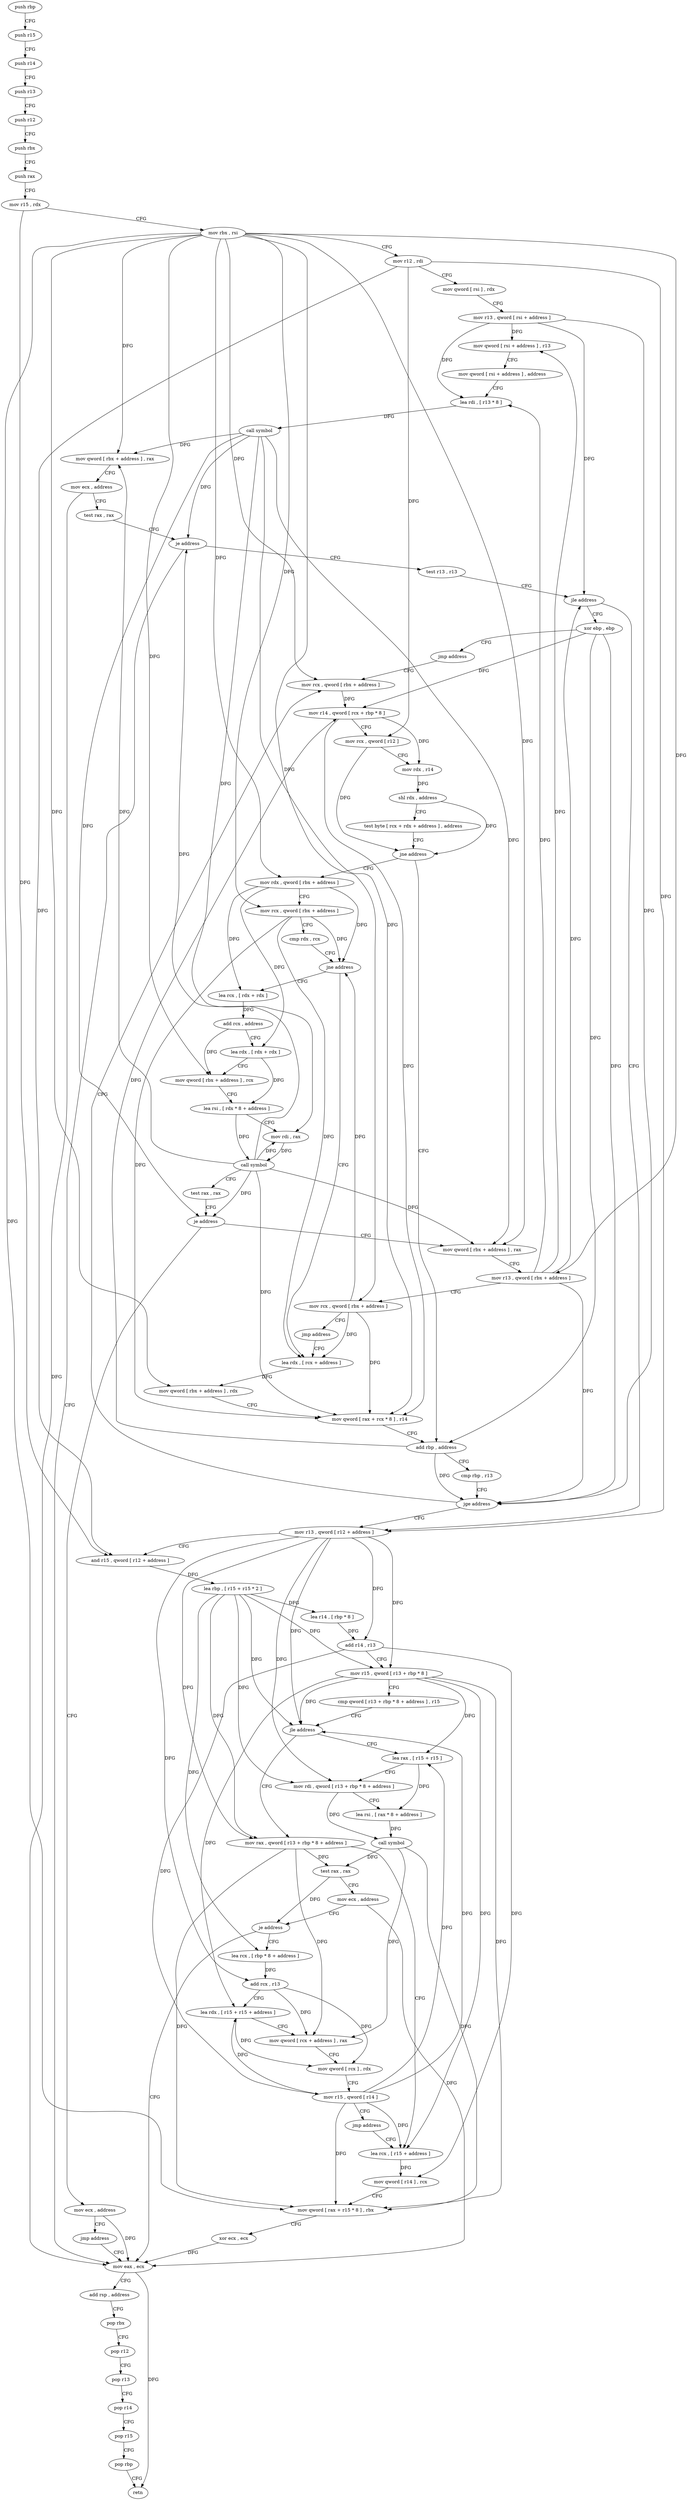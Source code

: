 digraph "func" {
"4359920" [label = "push rbp" ]
"4359921" [label = "push r15" ]
"4359923" [label = "push r14" ]
"4359925" [label = "push r13" ]
"4359927" [label = "push r12" ]
"4359929" [label = "push rbx" ]
"4359930" [label = "push rax" ]
"4359931" [label = "mov r15 , rdx" ]
"4359934" [label = "mov rbx , rsi" ]
"4359937" [label = "mov r12 , rdi" ]
"4359940" [label = "mov qword [ rsi ] , rdx" ]
"4359943" [label = "mov r13 , qword [ rsi + address ]" ]
"4359947" [label = "mov qword [ rsi + address ] , r13" ]
"4359951" [label = "mov qword [ rsi + address ] , address" ]
"4359959" [label = "lea rdi , [ r13 * 8 ]" ]
"4359967" [label = "call symbol" ]
"4359972" [label = "mov qword [ rbx + address ] , rax" ]
"4359976" [label = "mov ecx , address" ]
"4359981" [label = "test rax , rax" ]
"4359984" [label = "je address" ]
"4360169" [label = "mov eax , ecx" ]
"4359990" [label = "test r13 , r13" ]
"4360171" [label = "add rsp , address" ]
"4360175" [label = "pop rbx" ]
"4360176" [label = "pop r12" ]
"4360178" [label = "pop r13" ]
"4360180" [label = "pop r14" ]
"4360182" [label = "pop r15" ]
"4360184" [label = "pop rbp" ]
"4360185" [label = "retn" ]
"4359993" [label = "jle address" ]
"4360111" [label = "mov r13 , qword [ r12 + address ]" ]
"4359995" [label = "xor ebp , ebp" ]
"4360116" [label = "and r15 , qword [ r12 + address ]" ]
"4360124" [label = "lea rbp , [ r15 + r15 * 2 ]" ]
"4360128" [label = "lea r14 , [ rbp * 8 ]" ]
"4360136" [label = "add r14 , r13" ]
"4360139" [label = "mov r15 , qword [ r13 + rbp * 8 ]" ]
"4360144" [label = "cmp qword [ r13 + rbp * 8 + address ] , r15" ]
"4360149" [label = "jle address" ]
"4360193" [label = "lea rax , [ r15 + r15 ]" ]
"4360151" [label = "mov rax , qword [ r13 + rbp * 8 + address ]" ]
"4359997" [label = "jmp address" ]
"4360021" [label = "mov rcx , qword [ rbx + address ]" ]
"4360197" [label = "mov rdi , qword [ r13 + rbp * 8 + address ]" ]
"4360202" [label = "lea rsi , [ rax * 8 + address ]" ]
"4360210" [label = "call symbol" ]
"4360215" [label = "test rax , rax" ]
"4360218" [label = "mov ecx , address" ]
"4360223" [label = "je address" ]
"4360225" [label = "lea rcx , [ rbp * 8 + address ]" ]
"4360156" [label = "lea rcx , [ r15 + address ]" ]
"4360025" [label = "mov r14 , qword [ rcx + rbp * 8 ]" ]
"4360029" [label = "mov rcx , qword [ r12 ]" ]
"4360033" [label = "mov rdx , r14" ]
"4360036" [label = "shl rdx , address" ]
"4360040" [label = "test byte [ rcx + rdx + address ] , address" ]
"4360045" [label = "jne address" ]
"4360012" [label = "add rbp , address" ]
"4360047" [label = "mov rdx , qword [ rbx + address ]" ]
"4360233" [label = "add rcx , r13" ]
"4360236" [label = "lea rdx , [ r15 + r15 + address ]" ]
"4360241" [label = "mov qword [ rcx + address ] , rax" ]
"4360245" [label = "mov qword [ rcx ] , rdx" ]
"4360248" [label = "mov r15 , qword [ r14 ]" ]
"4360251" [label = "jmp address" ]
"4360016" [label = "cmp rbp , r13" ]
"4360019" [label = "jge address" ]
"4360051" [label = "mov rcx , qword [ rbx + address ]" ]
"4360055" [label = "cmp rdx , rcx" ]
"4360058" [label = "jne address" ]
"4360000" [label = "lea rdx , [ rcx + address ]" ]
"4360060" [label = "lea rcx , [ rdx + rdx ]" ]
"4360160" [label = "mov qword [ r14 ] , rcx" ]
"4360163" [label = "mov qword [ rax + r15 * 8 ] , rbx" ]
"4360167" [label = "xor ecx , ecx" ]
"4360004" [label = "mov qword [ rbx + address ] , rdx" ]
"4360008" [label = "mov qword [ rax + rcx * 8 ] , r14" ]
"4360064" [label = "add rcx , address" ]
"4360068" [label = "lea rdx , [ rdx + rdx ]" ]
"4360072" [label = "mov qword [ rbx + address ] , rcx" ]
"4360076" [label = "lea rsi , [ rdx * 8 + address ]" ]
"4360084" [label = "mov rdi , rax" ]
"4360087" [label = "call symbol" ]
"4360092" [label = "test rax , rax" ]
"4360095" [label = "je address" ]
"4360186" [label = "mov ecx , address" ]
"4360097" [label = "mov qword [ rbx + address ] , rax" ]
"4360191" [label = "jmp address" ]
"4360101" [label = "mov r13 , qword [ rbx + address ]" ]
"4360105" [label = "mov rcx , qword [ rbx + address ]" ]
"4360109" [label = "jmp address" ]
"4359920" -> "4359921" [ label = "CFG" ]
"4359921" -> "4359923" [ label = "CFG" ]
"4359923" -> "4359925" [ label = "CFG" ]
"4359925" -> "4359927" [ label = "CFG" ]
"4359927" -> "4359929" [ label = "CFG" ]
"4359929" -> "4359930" [ label = "CFG" ]
"4359930" -> "4359931" [ label = "CFG" ]
"4359931" -> "4359934" [ label = "CFG" ]
"4359931" -> "4360116" [ label = "DFG" ]
"4359934" -> "4359937" [ label = "CFG" ]
"4359934" -> "4359972" [ label = "DFG" ]
"4359934" -> "4360021" [ label = "DFG" ]
"4359934" -> "4360163" [ label = "DFG" ]
"4359934" -> "4360047" [ label = "DFG" ]
"4359934" -> "4360051" [ label = "DFG" ]
"4359934" -> "4360004" [ label = "DFG" ]
"4359934" -> "4360072" [ label = "DFG" ]
"4359934" -> "4360097" [ label = "DFG" ]
"4359934" -> "4360101" [ label = "DFG" ]
"4359934" -> "4360105" [ label = "DFG" ]
"4359937" -> "4359940" [ label = "CFG" ]
"4359937" -> "4360111" [ label = "DFG" ]
"4359937" -> "4360116" [ label = "DFG" ]
"4359937" -> "4360029" [ label = "DFG" ]
"4359940" -> "4359943" [ label = "CFG" ]
"4359943" -> "4359947" [ label = "DFG" ]
"4359943" -> "4359959" [ label = "DFG" ]
"4359943" -> "4359993" [ label = "DFG" ]
"4359943" -> "4360019" [ label = "DFG" ]
"4359947" -> "4359951" [ label = "CFG" ]
"4359951" -> "4359959" [ label = "CFG" ]
"4359959" -> "4359967" [ label = "DFG" ]
"4359967" -> "4359972" [ label = "DFG" ]
"4359967" -> "4359984" [ label = "DFG" ]
"4359967" -> "4360008" [ label = "DFG" ]
"4359967" -> "4360084" [ label = "DFG" ]
"4359967" -> "4360095" [ label = "DFG" ]
"4359967" -> "4360097" [ label = "DFG" ]
"4359972" -> "4359976" [ label = "CFG" ]
"4359976" -> "4359981" [ label = "CFG" ]
"4359976" -> "4360169" [ label = "DFG" ]
"4359981" -> "4359984" [ label = "CFG" ]
"4359984" -> "4360169" [ label = "CFG" ]
"4359984" -> "4359990" [ label = "CFG" ]
"4360169" -> "4360171" [ label = "CFG" ]
"4360169" -> "4360185" [ label = "DFG" ]
"4359990" -> "4359993" [ label = "CFG" ]
"4360171" -> "4360175" [ label = "CFG" ]
"4360175" -> "4360176" [ label = "CFG" ]
"4360176" -> "4360178" [ label = "CFG" ]
"4360178" -> "4360180" [ label = "CFG" ]
"4360180" -> "4360182" [ label = "CFG" ]
"4360182" -> "4360184" [ label = "CFG" ]
"4360184" -> "4360185" [ label = "CFG" ]
"4359993" -> "4360111" [ label = "CFG" ]
"4359993" -> "4359995" [ label = "CFG" ]
"4360111" -> "4360116" [ label = "CFG" ]
"4360111" -> "4360136" [ label = "DFG" ]
"4360111" -> "4360139" [ label = "DFG" ]
"4360111" -> "4360149" [ label = "DFG" ]
"4360111" -> "4360197" [ label = "DFG" ]
"4360111" -> "4360151" [ label = "DFG" ]
"4360111" -> "4360233" [ label = "DFG" ]
"4359995" -> "4359997" [ label = "CFG" ]
"4359995" -> "4360025" [ label = "DFG" ]
"4359995" -> "4360012" [ label = "DFG" ]
"4359995" -> "4360019" [ label = "DFG" ]
"4360116" -> "4360124" [ label = "DFG" ]
"4360124" -> "4360128" [ label = "DFG" ]
"4360124" -> "4360139" [ label = "DFG" ]
"4360124" -> "4360149" [ label = "DFG" ]
"4360124" -> "4360197" [ label = "DFG" ]
"4360124" -> "4360151" [ label = "DFG" ]
"4360124" -> "4360225" [ label = "DFG" ]
"4360128" -> "4360136" [ label = "DFG" ]
"4360136" -> "4360139" [ label = "CFG" ]
"4360136" -> "4360248" [ label = "DFG" ]
"4360136" -> "4360160" [ label = "DFG" ]
"4360139" -> "4360144" [ label = "CFG" ]
"4360139" -> "4360149" [ label = "DFG" ]
"4360139" -> "4360193" [ label = "DFG" ]
"4360139" -> "4360236" [ label = "DFG" ]
"4360139" -> "4360156" [ label = "DFG" ]
"4360139" -> "4360163" [ label = "DFG" ]
"4360144" -> "4360149" [ label = "CFG" ]
"4360149" -> "4360193" [ label = "CFG" ]
"4360149" -> "4360151" [ label = "CFG" ]
"4360193" -> "4360197" [ label = "CFG" ]
"4360193" -> "4360202" [ label = "DFG" ]
"4360151" -> "4360156" [ label = "CFG" ]
"4360151" -> "4360215" [ label = "DFG" ]
"4360151" -> "4360241" [ label = "DFG" ]
"4360151" -> "4360163" [ label = "DFG" ]
"4359997" -> "4360021" [ label = "CFG" ]
"4360021" -> "4360025" [ label = "DFG" ]
"4360197" -> "4360202" [ label = "CFG" ]
"4360197" -> "4360210" [ label = "DFG" ]
"4360202" -> "4360210" [ label = "DFG" ]
"4360210" -> "4360215" [ label = "DFG" ]
"4360210" -> "4360241" [ label = "DFG" ]
"4360210" -> "4360163" [ label = "DFG" ]
"4360215" -> "4360218" [ label = "CFG" ]
"4360215" -> "4360223" [ label = "DFG" ]
"4360218" -> "4360223" [ label = "CFG" ]
"4360218" -> "4360169" [ label = "DFG" ]
"4360223" -> "4360169" [ label = "CFG" ]
"4360223" -> "4360225" [ label = "CFG" ]
"4360225" -> "4360233" [ label = "DFG" ]
"4360156" -> "4360160" [ label = "DFG" ]
"4360025" -> "4360029" [ label = "CFG" ]
"4360025" -> "4360033" [ label = "DFG" ]
"4360025" -> "4360008" [ label = "DFG" ]
"4360029" -> "4360033" [ label = "CFG" ]
"4360029" -> "4360045" [ label = "DFG" ]
"4360033" -> "4360036" [ label = "DFG" ]
"4360036" -> "4360040" [ label = "CFG" ]
"4360036" -> "4360045" [ label = "DFG" ]
"4360040" -> "4360045" [ label = "CFG" ]
"4360045" -> "4360012" [ label = "CFG" ]
"4360045" -> "4360047" [ label = "CFG" ]
"4360012" -> "4360016" [ label = "CFG" ]
"4360012" -> "4360025" [ label = "DFG" ]
"4360012" -> "4360019" [ label = "DFG" ]
"4360047" -> "4360051" [ label = "CFG" ]
"4360047" -> "4360058" [ label = "DFG" ]
"4360047" -> "4360060" [ label = "DFG" ]
"4360047" -> "4360068" [ label = "DFG" ]
"4360233" -> "4360236" [ label = "CFG" ]
"4360233" -> "4360241" [ label = "DFG" ]
"4360233" -> "4360245" [ label = "DFG" ]
"4360236" -> "4360241" [ label = "CFG" ]
"4360236" -> "4360245" [ label = "DFG" ]
"4360241" -> "4360245" [ label = "CFG" ]
"4360245" -> "4360248" [ label = "CFG" ]
"4360248" -> "4360251" [ label = "CFG" ]
"4360248" -> "4360149" [ label = "DFG" ]
"4360248" -> "4360193" [ label = "DFG" ]
"4360248" -> "4360236" [ label = "DFG" ]
"4360248" -> "4360156" [ label = "DFG" ]
"4360248" -> "4360163" [ label = "DFG" ]
"4360251" -> "4360156" [ label = "CFG" ]
"4360016" -> "4360019" [ label = "CFG" ]
"4360019" -> "4360111" [ label = "CFG" ]
"4360019" -> "4360021" [ label = "CFG" ]
"4360051" -> "4360055" [ label = "CFG" ]
"4360051" -> "4360058" [ label = "DFG" ]
"4360051" -> "4360000" [ label = "DFG" ]
"4360051" -> "4360008" [ label = "DFG" ]
"4360055" -> "4360058" [ label = "CFG" ]
"4360058" -> "4360000" [ label = "CFG" ]
"4360058" -> "4360060" [ label = "CFG" ]
"4360000" -> "4360004" [ label = "DFG" ]
"4360060" -> "4360064" [ label = "DFG" ]
"4360160" -> "4360163" [ label = "CFG" ]
"4360163" -> "4360167" [ label = "CFG" ]
"4360167" -> "4360169" [ label = "DFG" ]
"4360004" -> "4360008" [ label = "CFG" ]
"4360008" -> "4360012" [ label = "CFG" ]
"4360064" -> "4360068" [ label = "CFG" ]
"4360064" -> "4360072" [ label = "DFG" ]
"4360068" -> "4360072" [ label = "CFG" ]
"4360068" -> "4360076" [ label = "DFG" ]
"4360072" -> "4360076" [ label = "CFG" ]
"4360076" -> "4360084" [ label = "CFG" ]
"4360076" -> "4360087" [ label = "DFG" ]
"4360084" -> "4360087" [ label = "DFG" ]
"4360087" -> "4360092" [ label = "CFG" ]
"4360087" -> "4359972" [ label = "DFG" ]
"4360087" -> "4359984" [ label = "DFG" ]
"4360087" -> "4360084" [ label = "DFG" ]
"4360087" -> "4360008" [ label = "DFG" ]
"4360087" -> "4360095" [ label = "DFG" ]
"4360087" -> "4360097" [ label = "DFG" ]
"4360092" -> "4360095" [ label = "CFG" ]
"4360095" -> "4360186" [ label = "CFG" ]
"4360095" -> "4360097" [ label = "CFG" ]
"4360186" -> "4360191" [ label = "CFG" ]
"4360186" -> "4360169" [ label = "DFG" ]
"4360097" -> "4360101" [ label = "CFG" ]
"4360191" -> "4360169" [ label = "CFG" ]
"4360101" -> "4360105" [ label = "CFG" ]
"4360101" -> "4359947" [ label = "DFG" ]
"4360101" -> "4359959" [ label = "DFG" ]
"4360101" -> "4359993" [ label = "DFG" ]
"4360101" -> "4360019" [ label = "DFG" ]
"4360105" -> "4360109" [ label = "CFG" ]
"4360105" -> "4360058" [ label = "DFG" ]
"4360105" -> "4360000" [ label = "DFG" ]
"4360105" -> "4360008" [ label = "DFG" ]
"4360109" -> "4360000" [ label = "CFG" ]
}
